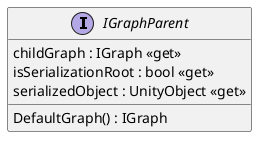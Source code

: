 @startuml
interface IGraphParent {
    childGraph : IGraph <<get>>
    isSerializationRoot : bool <<get>>
    serializedObject : UnityObject <<get>>
    DefaultGraph() : IGraph
}
@enduml
